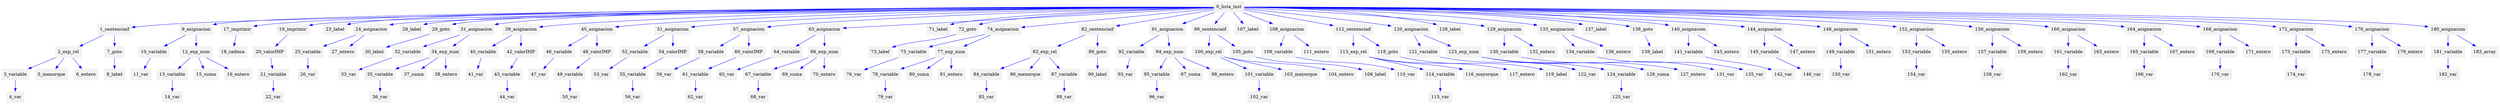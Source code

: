 digraph G {node[shape=box, style=filled, color=Gray95]; edge[color=blue];rankdir=UD 

"0_lista_inst"->"1_sentenciaif"
"1_sentenciaif"->"2_exp_rel"
"2_exp_rel"->"3_variable"
"3_variable"->"4_var"


"2_exp_rel"->"5_menorque"

"2_exp_rel"->"6_entero"


"1_sentenciaif"->"7_goto"
"7_goto"->"8_label"



"0_lista_inst"->"9_asignacion"
"9_asignacion"->"10_variable"
"10_variable"->"11_var"


"9_asignacion"->"12_exp_num"
"12_exp_num"->"13_variable"
"13_variable"->"14_var"


"12_exp_num"->"15_suma"

"12_exp_num"->"16_entero"



"0_lista_inst"->"17_imprimir"
"17_imprimir"->"18_cadena"


"0_lista_inst"->"19_imprimir"
"19_imprimir"->"20_valorIMP"
"20_valorIMP"->"21_variable"
"21_variable"->"22_var"




"0_lista_inst"->"23_label"

"0_lista_inst"->"24_asignacion"
"24_asignacion"->"25_variable"
"25_variable"->"26_var"


"24_asignacion"->"27_entero"


"0_lista_inst"->"28_label"

"0_lista_inst"->"29_goto"
"29_goto"->"30_label"


"0_lista_inst"->"31_asignacion"
"31_asignacion"->"32_variable"
"32_variable"->"33_var"


"31_asignacion"->"34_exp_num"
"34_exp_num"->"35_variable"
"35_variable"->"36_var"


"34_exp_num"->"37_suma"

"34_exp_num"->"38_entero"



"0_lista_inst"->"39_asignacion"
"39_asignacion"->"40_variable"
"40_variable"->"41_var"


"39_asignacion"->"42_valorIMP"
"42_valorIMP"->"43_variable"
"43_variable"->"44_var"




"0_lista_inst"->"45_asignacion"
"45_asignacion"->"46_variable"
"46_variable"->"47_var"


"45_asignacion"->"48_valorIMP"
"48_valorIMP"->"49_variable"
"49_variable"->"50_var"




"0_lista_inst"->"51_asignacion"
"51_asignacion"->"52_variable"
"52_variable"->"53_var"


"51_asignacion"->"54_valorIMP"
"54_valorIMP"->"55_variable"
"55_variable"->"56_var"




"0_lista_inst"->"57_asignacion"
"57_asignacion"->"58_variable"
"58_variable"->"59_var"


"57_asignacion"->"60_valorIMP"
"60_valorIMP"->"61_variable"
"61_variable"->"62_var"




"0_lista_inst"->"63_asignacion"
"63_asignacion"->"64_variable"
"64_variable"->"65_var"


"63_asignacion"->"66_exp_num"
"66_exp_num"->"67_variable"
"67_variable"->"68_var"


"66_exp_num"->"69_suma"

"66_exp_num"->"70_entero"



"0_lista_inst"->"71_label"

"0_lista_inst"->"72_goto"
"72_goto"->"73_label"


"0_lista_inst"->"74_asignacion"
"74_asignacion"->"75_variable"
"75_variable"->"76_var"


"74_asignacion"->"77_exp_num"
"77_exp_num"->"78_variable"
"78_variable"->"79_var"


"77_exp_num"->"80_suma"

"77_exp_num"->"81_entero"



"0_lista_inst"->"82_sentenciaif"
"82_sentenciaif"->"83_exp_rel"
"83_exp_rel"->"84_variable"
"84_variable"->"85_var"


"83_exp_rel"->"86_menorque"

"83_exp_rel"->"87_variable"
"87_variable"->"88_var"



"82_sentenciaif"->"89_goto"
"89_goto"->"90_label"



"0_lista_inst"->"91_asignacion"
"91_asignacion"->"92_variable"
"92_variable"->"93_var"


"91_asignacion"->"94_exp_num"
"94_exp_num"->"95_variable"
"95_variable"->"96_var"


"94_exp_num"->"97_suma"

"94_exp_num"->"98_entero"



"0_lista_inst"->"99_sentenciaif"
"99_sentenciaif"->"100_exp_rel"
"100_exp_rel"->"101_variable"
"101_variable"->"102_var"


"100_exp_rel"->"103_mayorque"

"100_exp_rel"->"104_entero"


"99_sentenciaif"->"105_goto"
"105_goto"->"106_label"



"0_lista_inst"->"107_label"

"0_lista_inst"->"108_asignacion"
"108_asignacion"->"109_variable"
"109_variable"->"110_var"


"108_asignacion"->"111_entero"


"0_lista_inst"->"112_sentenciaif"
"112_sentenciaif"->"113_exp_rel"
"113_exp_rel"->"114_variable"
"114_variable"->"115_var"


"113_exp_rel"->"116_mayorque"

"113_exp_rel"->"117_entero"


"112_sentenciaif"->"118_goto"
"118_goto"->"119_label"



"0_lista_inst"->"120_asignacion"
"120_asignacion"->"121_variable"
"121_variable"->"122_var"


"120_asignacion"->"123_exp_num"
"123_exp_num"->"124_variable"
"124_variable"->"125_var"


"123_exp_num"->"126_suma"

"123_exp_num"->"127_entero"



"0_lista_inst"->"128_label"

"0_lista_inst"->"129_asignacion"
"129_asignacion"->"130_variable"
"130_variable"->"131_var"


"129_asignacion"->"132_entero"


"0_lista_inst"->"133_asignacion"
"133_asignacion"->"134_variable"
"134_variable"->"135_var"


"133_asignacion"->"136_entero"


"0_lista_inst"->"137_label"

"0_lista_inst"->"138_goto"
"138_goto"->"139_label"


"0_lista_inst"->"140_asignacion"
"140_asignacion"->"141_variable"
"141_variable"->"142_var"


"140_asignacion"->"143_entero"


"0_lista_inst"->"144_asignacion"
"144_asignacion"->"145_variable"
"145_variable"->"146_var"


"144_asignacion"->"147_entero"


"0_lista_inst"->"148_asignacion"
"148_asignacion"->"149_variable"
"149_variable"->"150_var"


"148_asignacion"->"151_entero"


"0_lista_inst"->"152_asignacion"
"152_asignacion"->"153_variable"
"153_variable"->"154_var"


"152_asignacion"->"155_entero"


"0_lista_inst"->"156_asignacion"
"156_asignacion"->"157_variable"
"157_variable"->"158_var"


"156_asignacion"->"159_entero"


"0_lista_inst"->"160_asignacion"
"160_asignacion"->"161_variable"
"161_variable"->"162_var"


"160_asignacion"->"163_entero"


"0_lista_inst"->"164_asignacion"
"164_asignacion"->"165_variable"
"165_variable"->"166_var"


"164_asignacion"->"167_entero"


"0_lista_inst"->"168_asignacion"
"168_asignacion"->"169_variable"
"169_variable"->"170_var"


"168_asignacion"->"171_entero"


"0_lista_inst"->"172_asignacion"
"172_asignacion"->"173_variable"
"173_variable"->"174_var"


"172_asignacion"->"175_entero"


"0_lista_inst"->"176_asignacion"
"176_asignacion"->"177_variable"
"177_variable"->"178_var"


"176_asignacion"->"179_entero"


"0_lista_inst"->"180_asignacion"
"180_asignacion"->"181_variable"
"181_variable"->"182_var"


"180_asignacion"->"183_array"



}